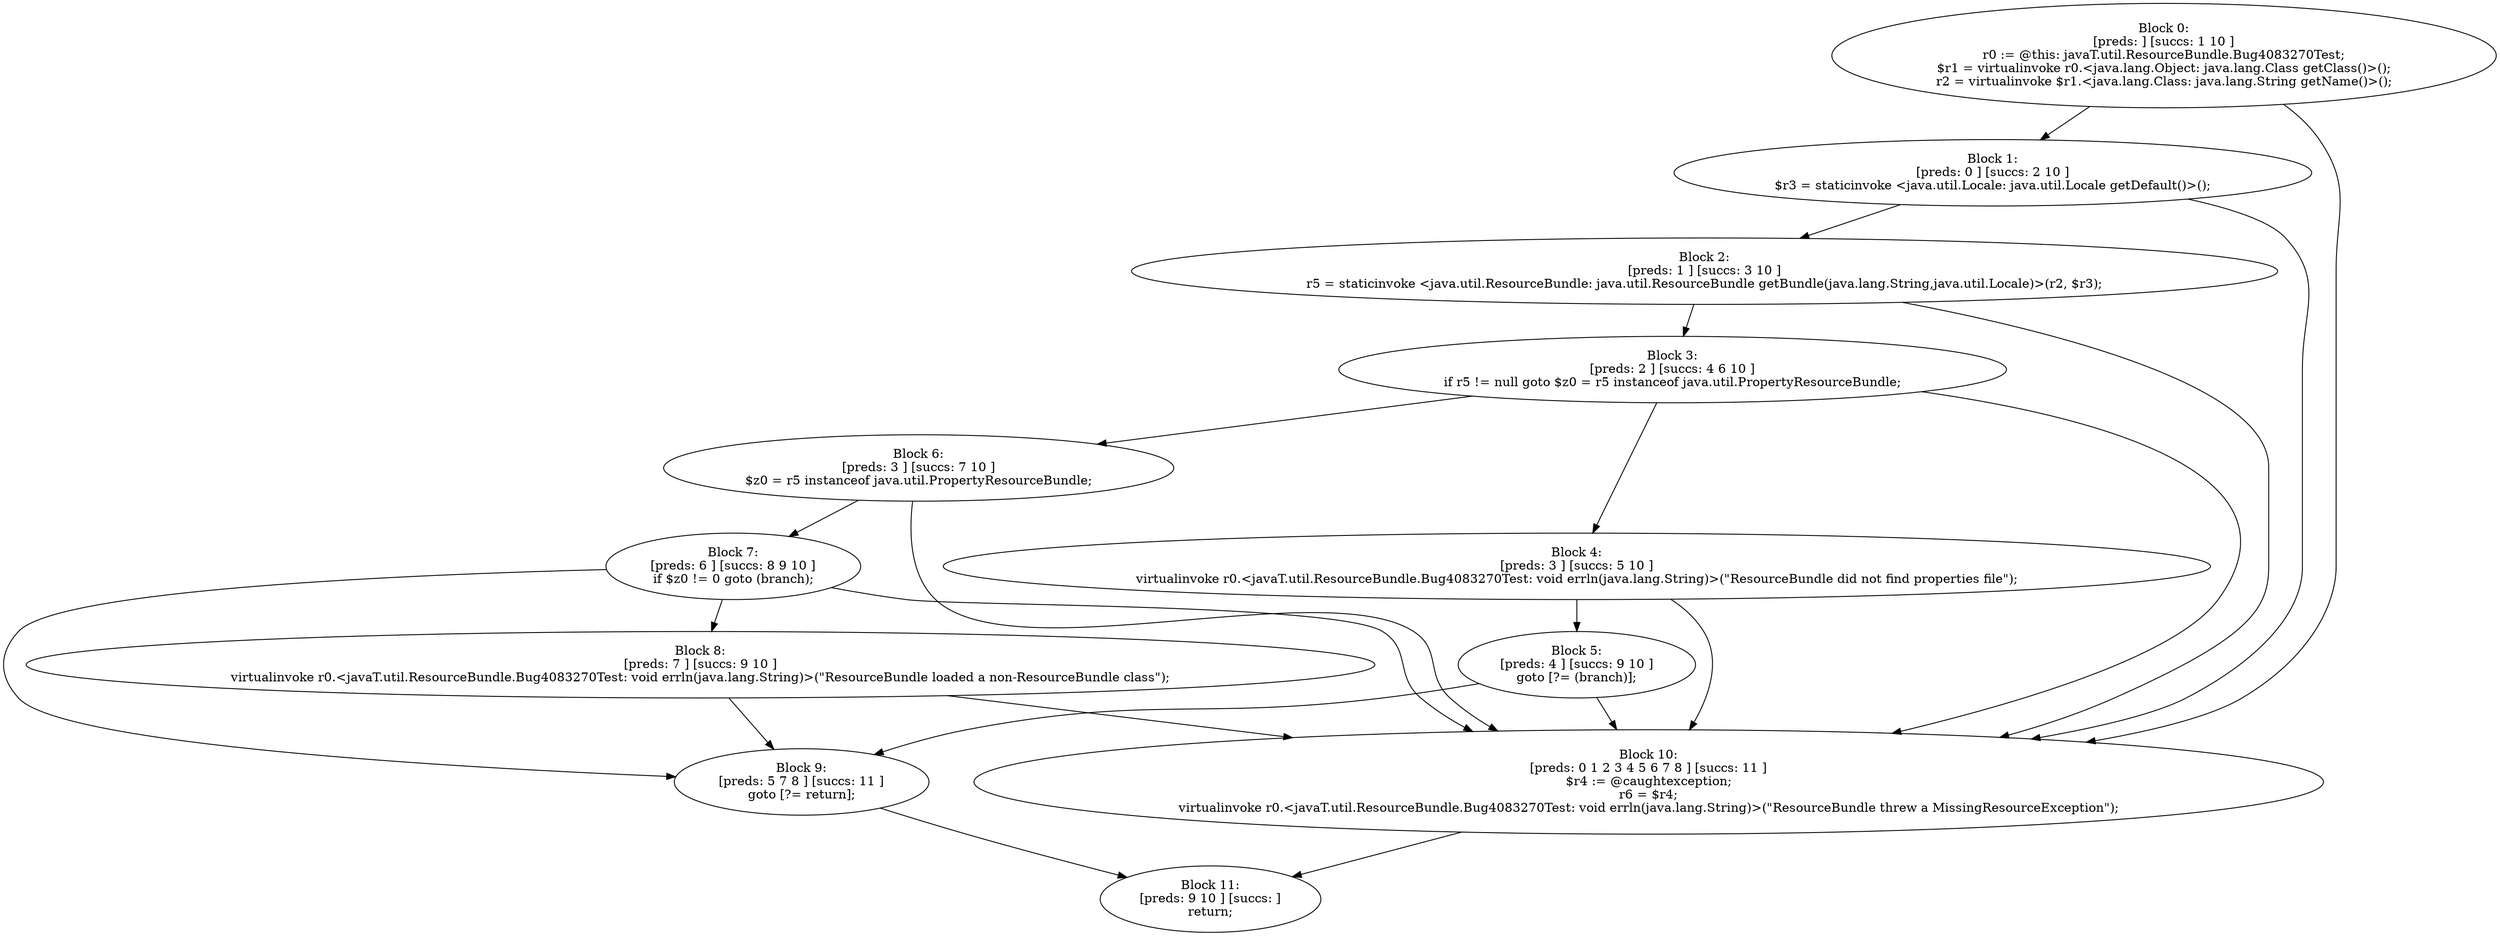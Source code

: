 digraph "unitGraph" {
    "Block 0:
[preds: ] [succs: 1 10 ]
r0 := @this: javaT.util.ResourceBundle.Bug4083270Test;
$r1 = virtualinvoke r0.<java.lang.Object: java.lang.Class getClass()>();
r2 = virtualinvoke $r1.<java.lang.Class: java.lang.String getName()>();
"
    "Block 1:
[preds: 0 ] [succs: 2 10 ]
$r3 = staticinvoke <java.util.Locale: java.util.Locale getDefault()>();
"
    "Block 2:
[preds: 1 ] [succs: 3 10 ]
r5 = staticinvoke <java.util.ResourceBundle: java.util.ResourceBundle getBundle(java.lang.String,java.util.Locale)>(r2, $r3);
"
    "Block 3:
[preds: 2 ] [succs: 4 6 10 ]
if r5 != null goto $z0 = r5 instanceof java.util.PropertyResourceBundle;
"
    "Block 4:
[preds: 3 ] [succs: 5 10 ]
virtualinvoke r0.<javaT.util.ResourceBundle.Bug4083270Test: void errln(java.lang.String)>(\"ResourceBundle did not find properties file\");
"
    "Block 5:
[preds: 4 ] [succs: 9 10 ]
goto [?= (branch)];
"
    "Block 6:
[preds: 3 ] [succs: 7 10 ]
$z0 = r5 instanceof java.util.PropertyResourceBundle;
"
    "Block 7:
[preds: 6 ] [succs: 8 9 10 ]
if $z0 != 0 goto (branch);
"
    "Block 8:
[preds: 7 ] [succs: 9 10 ]
virtualinvoke r0.<javaT.util.ResourceBundle.Bug4083270Test: void errln(java.lang.String)>(\"ResourceBundle loaded a non-ResourceBundle class\");
"
    "Block 9:
[preds: 5 7 8 ] [succs: 11 ]
goto [?= return];
"
    "Block 10:
[preds: 0 1 2 3 4 5 6 7 8 ] [succs: 11 ]
$r4 := @caughtexception;
r6 = $r4;
virtualinvoke r0.<javaT.util.ResourceBundle.Bug4083270Test: void errln(java.lang.String)>(\"ResourceBundle threw a MissingResourceException\");
"
    "Block 11:
[preds: 9 10 ] [succs: ]
return;
"
    "Block 0:
[preds: ] [succs: 1 10 ]
r0 := @this: javaT.util.ResourceBundle.Bug4083270Test;
$r1 = virtualinvoke r0.<java.lang.Object: java.lang.Class getClass()>();
r2 = virtualinvoke $r1.<java.lang.Class: java.lang.String getName()>();
"->"Block 1:
[preds: 0 ] [succs: 2 10 ]
$r3 = staticinvoke <java.util.Locale: java.util.Locale getDefault()>();
";
    "Block 0:
[preds: ] [succs: 1 10 ]
r0 := @this: javaT.util.ResourceBundle.Bug4083270Test;
$r1 = virtualinvoke r0.<java.lang.Object: java.lang.Class getClass()>();
r2 = virtualinvoke $r1.<java.lang.Class: java.lang.String getName()>();
"->"Block 10:
[preds: 0 1 2 3 4 5 6 7 8 ] [succs: 11 ]
$r4 := @caughtexception;
r6 = $r4;
virtualinvoke r0.<javaT.util.ResourceBundle.Bug4083270Test: void errln(java.lang.String)>(\"ResourceBundle threw a MissingResourceException\");
";
    "Block 1:
[preds: 0 ] [succs: 2 10 ]
$r3 = staticinvoke <java.util.Locale: java.util.Locale getDefault()>();
"->"Block 2:
[preds: 1 ] [succs: 3 10 ]
r5 = staticinvoke <java.util.ResourceBundle: java.util.ResourceBundle getBundle(java.lang.String,java.util.Locale)>(r2, $r3);
";
    "Block 1:
[preds: 0 ] [succs: 2 10 ]
$r3 = staticinvoke <java.util.Locale: java.util.Locale getDefault()>();
"->"Block 10:
[preds: 0 1 2 3 4 5 6 7 8 ] [succs: 11 ]
$r4 := @caughtexception;
r6 = $r4;
virtualinvoke r0.<javaT.util.ResourceBundle.Bug4083270Test: void errln(java.lang.String)>(\"ResourceBundle threw a MissingResourceException\");
";
    "Block 2:
[preds: 1 ] [succs: 3 10 ]
r5 = staticinvoke <java.util.ResourceBundle: java.util.ResourceBundle getBundle(java.lang.String,java.util.Locale)>(r2, $r3);
"->"Block 3:
[preds: 2 ] [succs: 4 6 10 ]
if r5 != null goto $z0 = r5 instanceof java.util.PropertyResourceBundle;
";
    "Block 2:
[preds: 1 ] [succs: 3 10 ]
r5 = staticinvoke <java.util.ResourceBundle: java.util.ResourceBundle getBundle(java.lang.String,java.util.Locale)>(r2, $r3);
"->"Block 10:
[preds: 0 1 2 3 4 5 6 7 8 ] [succs: 11 ]
$r4 := @caughtexception;
r6 = $r4;
virtualinvoke r0.<javaT.util.ResourceBundle.Bug4083270Test: void errln(java.lang.String)>(\"ResourceBundle threw a MissingResourceException\");
";
    "Block 3:
[preds: 2 ] [succs: 4 6 10 ]
if r5 != null goto $z0 = r5 instanceof java.util.PropertyResourceBundle;
"->"Block 4:
[preds: 3 ] [succs: 5 10 ]
virtualinvoke r0.<javaT.util.ResourceBundle.Bug4083270Test: void errln(java.lang.String)>(\"ResourceBundle did not find properties file\");
";
    "Block 3:
[preds: 2 ] [succs: 4 6 10 ]
if r5 != null goto $z0 = r5 instanceof java.util.PropertyResourceBundle;
"->"Block 6:
[preds: 3 ] [succs: 7 10 ]
$z0 = r5 instanceof java.util.PropertyResourceBundle;
";
    "Block 3:
[preds: 2 ] [succs: 4 6 10 ]
if r5 != null goto $z0 = r5 instanceof java.util.PropertyResourceBundle;
"->"Block 10:
[preds: 0 1 2 3 4 5 6 7 8 ] [succs: 11 ]
$r4 := @caughtexception;
r6 = $r4;
virtualinvoke r0.<javaT.util.ResourceBundle.Bug4083270Test: void errln(java.lang.String)>(\"ResourceBundle threw a MissingResourceException\");
";
    "Block 4:
[preds: 3 ] [succs: 5 10 ]
virtualinvoke r0.<javaT.util.ResourceBundle.Bug4083270Test: void errln(java.lang.String)>(\"ResourceBundle did not find properties file\");
"->"Block 5:
[preds: 4 ] [succs: 9 10 ]
goto [?= (branch)];
";
    "Block 4:
[preds: 3 ] [succs: 5 10 ]
virtualinvoke r0.<javaT.util.ResourceBundle.Bug4083270Test: void errln(java.lang.String)>(\"ResourceBundle did not find properties file\");
"->"Block 10:
[preds: 0 1 2 3 4 5 6 7 8 ] [succs: 11 ]
$r4 := @caughtexception;
r6 = $r4;
virtualinvoke r0.<javaT.util.ResourceBundle.Bug4083270Test: void errln(java.lang.String)>(\"ResourceBundle threw a MissingResourceException\");
";
    "Block 5:
[preds: 4 ] [succs: 9 10 ]
goto [?= (branch)];
"->"Block 9:
[preds: 5 7 8 ] [succs: 11 ]
goto [?= return];
";
    "Block 5:
[preds: 4 ] [succs: 9 10 ]
goto [?= (branch)];
"->"Block 10:
[preds: 0 1 2 3 4 5 6 7 8 ] [succs: 11 ]
$r4 := @caughtexception;
r6 = $r4;
virtualinvoke r0.<javaT.util.ResourceBundle.Bug4083270Test: void errln(java.lang.String)>(\"ResourceBundle threw a MissingResourceException\");
";
    "Block 6:
[preds: 3 ] [succs: 7 10 ]
$z0 = r5 instanceof java.util.PropertyResourceBundle;
"->"Block 7:
[preds: 6 ] [succs: 8 9 10 ]
if $z0 != 0 goto (branch);
";
    "Block 6:
[preds: 3 ] [succs: 7 10 ]
$z0 = r5 instanceof java.util.PropertyResourceBundle;
"->"Block 10:
[preds: 0 1 2 3 4 5 6 7 8 ] [succs: 11 ]
$r4 := @caughtexception;
r6 = $r4;
virtualinvoke r0.<javaT.util.ResourceBundle.Bug4083270Test: void errln(java.lang.String)>(\"ResourceBundle threw a MissingResourceException\");
";
    "Block 7:
[preds: 6 ] [succs: 8 9 10 ]
if $z0 != 0 goto (branch);
"->"Block 8:
[preds: 7 ] [succs: 9 10 ]
virtualinvoke r0.<javaT.util.ResourceBundle.Bug4083270Test: void errln(java.lang.String)>(\"ResourceBundle loaded a non-ResourceBundle class\");
";
    "Block 7:
[preds: 6 ] [succs: 8 9 10 ]
if $z0 != 0 goto (branch);
"->"Block 9:
[preds: 5 7 8 ] [succs: 11 ]
goto [?= return];
";
    "Block 7:
[preds: 6 ] [succs: 8 9 10 ]
if $z0 != 0 goto (branch);
"->"Block 10:
[preds: 0 1 2 3 4 5 6 7 8 ] [succs: 11 ]
$r4 := @caughtexception;
r6 = $r4;
virtualinvoke r0.<javaT.util.ResourceBundle.Bug4083270Test: void errln(java.lang.String)>(\"ResourceBundle threw a MissingResourceException\");
";
    "Block 8:
[preds: 7 ] [succs: 9 10 ]
virtualinvoke r0.<javaT.util.ResourceBundle.Bug4083270Test: void errln(java.lang.String)>(\"ResourceBundle loaded a non-ResourceBundle class\");
"->"Block 9:
[preds: 5 7 8 ] [succs: 11 ]
goto [?= return];
";
    "Block 8:
[preds: 7 ] [succs: 9 10 ]
virtualinvoke r0.<javaT.util.ResourceBundle.Bug4083270Test: void errln(java.lang.String)>(\"ResourceBundle loaded a non-ResourceBundle class\");
"->"Block 10:
[preds: 0 1 2 3 4 5 6 7 8 ] [succs: 11 ]
$r4 := @caughtexception;
r6 = $r4;
virtualinvoke r0.<javaT.util.ResourceBundle.Bug4083270Test: void errln(java.lang.String)>(\"ResourceBundle threw a MissingResourceException\");
";
    "Block 9:
[preds: 5 7 8 ] [succs: 11 ]
goto [?= return];
"->"Block 11:
[preds: 9 10 ] [succs: ]
return;
";
    "Block 10:
[preds: 0 1 2 3 4 5 6 7 8 ] [succs: 11 ]
$r4 := @caughtexception;
r6 = $r4;
virtualinvoke r0.<javaT.util.ResourceBundle.Bug4083270Test: void errln(java.lang.String)>(\"ResourceBundle threw a MissingResourceException\");
"->"Block 11:
[preds: 9 10 ] [succs: ]
return;
";
}

